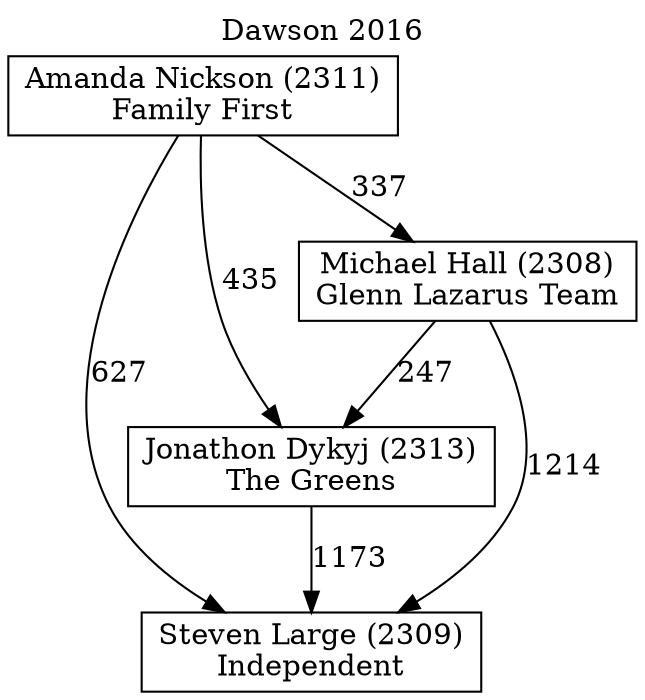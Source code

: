 // House preference flow
digraph "Steven Large (2309)_Dawson_2016" {
	graph [label="Dawson 2016" labelloc=t mclimit=10]
	node [shape=box]
	"Steven Large (2309)" [label="Steven Large (2309)
Independent"]
	"Jonathon Dykyj (2313)" [label="Jonathon Dykyj (2313)
The Greens"]
	"Michael Hall (2308)" [label="Michael Hall (2308)
Glenn Lazarus Team"]
	"Amanda Nickson (2311)" [label="Amanda Nickson (2311)
Family First"]
	"Jonathon Dykyj (2313)" -> "Steven Large (2309)" [label=1173]
	"Michael Hall (2308)" -> "Jonathon Dykyj (2313)" [label=247]
	"Amanda Nickson (2311)" -> "Michael Hall (2308)" [label=337]
	"Michael Hall (2308)" -> "Steven Large (2309)" [label=1214]
	"Amanda Nickson (2311)" -> "Steven Large (2309)" [label=627]
	"Amanda Nickson (2311)" -> "Jonathon Dykyj (2313)" [label=435]
}

